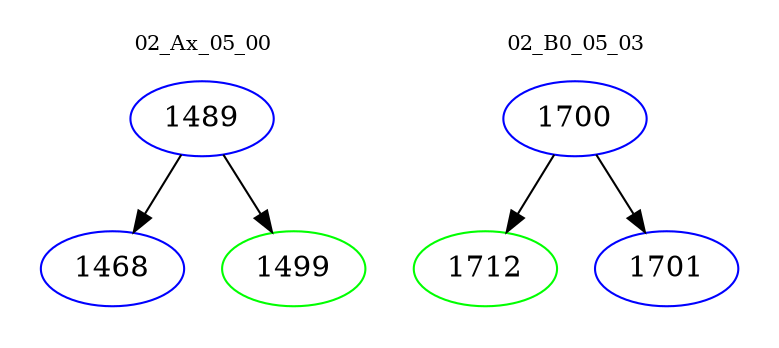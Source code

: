 digraph{
subgraph cluster_0 {
color = white
label = "02_Ax_05_00";
fontsize=10;
T0_1489 [label="1489", color="blue"]
T0_1489 -> T0_1468 [color="black"]
T0_1468 [label="1468", color="blue"]
T0_1489 -> T0_1499 [color="black"]
T0_1499 [label="1499", color="green"]
}
subgraph cluster_1 {
color = white
label = "02_B0_05_03";
fontsize=10;
T1_1700 [label="1700", color="blue"]
T1_1700 -> T1_1712 [color="black"]
T1_1712 [label="1712", color="green"]
T1_1700 -> T1_1701 [color="black"]
T1_1701 [label="1701", color="blue"]
}
}
